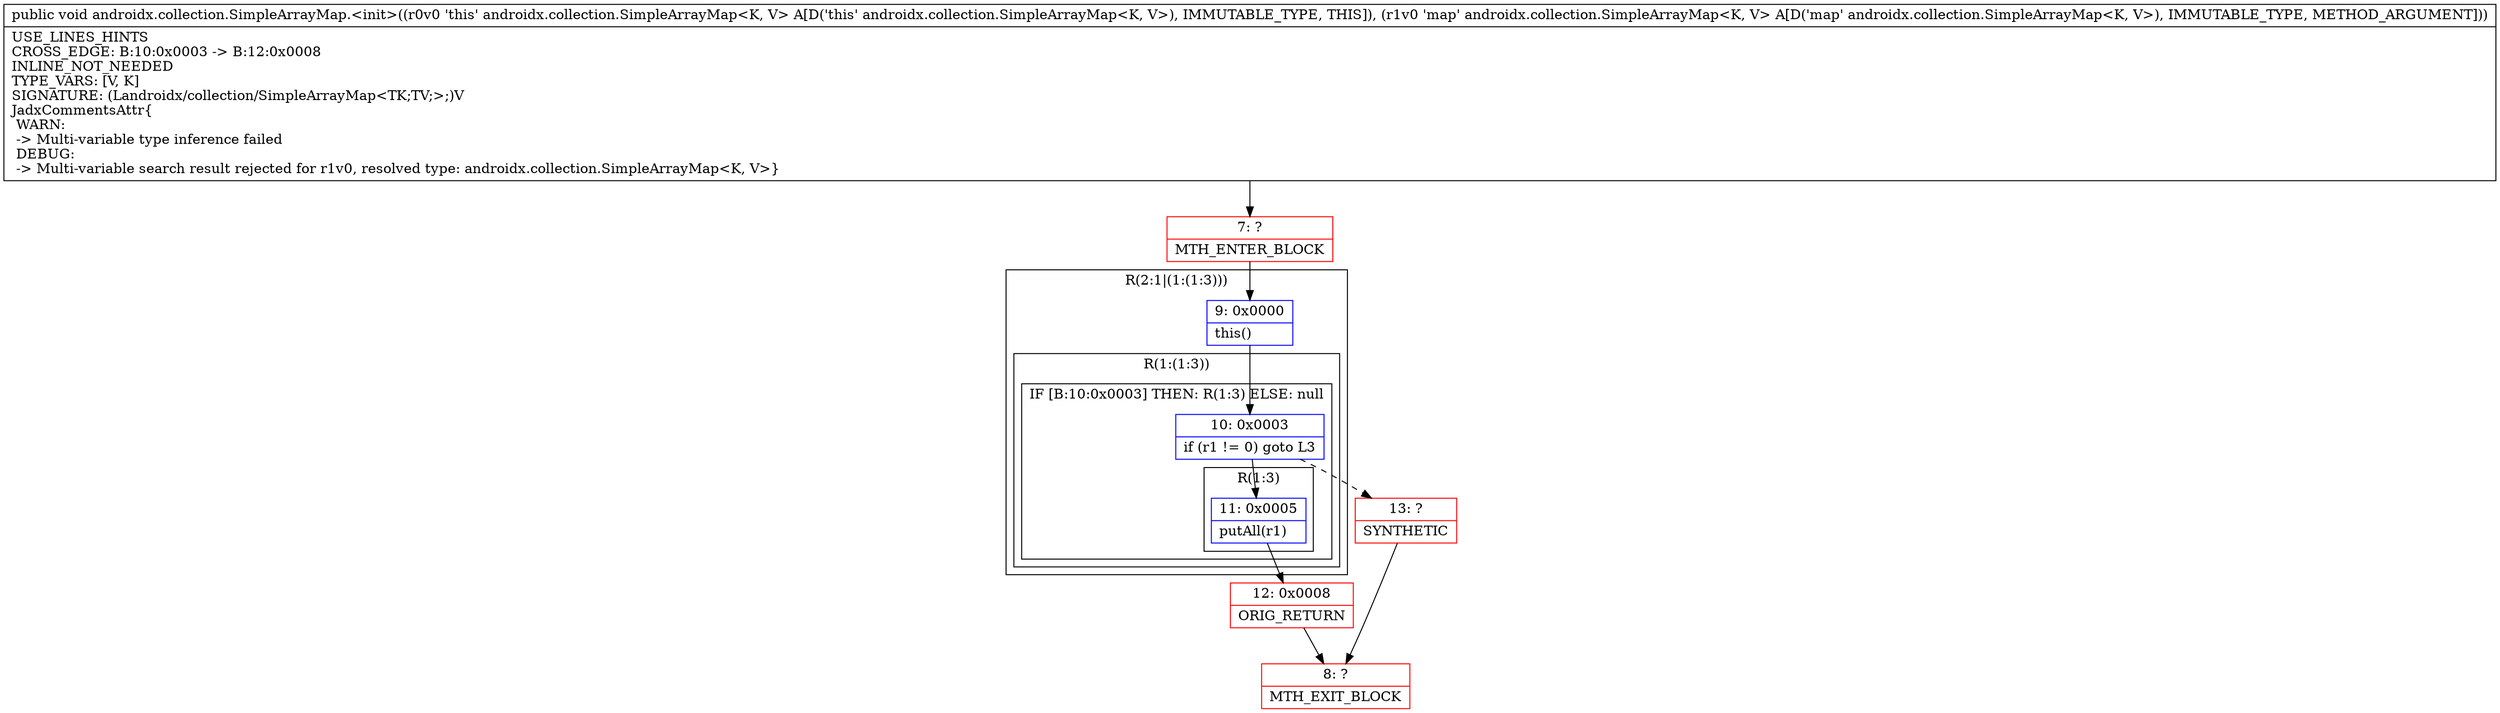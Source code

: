 digraph "CFG forandroidx.collection.SimpleArrayMap.\<init\>(Landroidx\/collection\/SimpleArrayMap;)V" {
subgraph cluster_Region_893420724 {
label = "R(2:1|(1:(1:3)))";
node [shape=record,color=blue];
Node_9 [shape=record,label="{9\:\ 0x0000|this()\l}"];
subgraph cluster_Region_1319275896 {
label = "R(1:(1:3))";
node [shape=record,color=blue];
subgraph cluster_IfRegion_514699486 {
label = "IF [B:10:0x0003] THEN: R(1:3) ELSE: null";
node [shape=record,color=blue];
Node_10 [shape=record,label="{10\:\ 0x0003|if (r1 != 0) goto L3\l}"];
subgraph cluster_Region_1219339360 {
label = "R(1:3)";
node [shape=record,color=blue];
Node_11 [shape=record,label="{11\:\ 0x0005|putAll(r1)\l}"];
}
}
}
}
Node_7 [shape=record,color=red,label="{7\:\ ?|MTH_ENTER_BLOCK\l}"];
Node_12 [shape=record,color=red,label="{12\:\ 0x0008|ORIG_RETURN\l}"];
Node_8 [shape=record,color=red,label="{8\:\ ?|MTH_EXIT_BLOCK\l}"];
Node_13 [shape=record,color=red,label="{13\:\ ?|SYNTHETIC\l}"];
MethodNode[shape=record,label="{public void androidx.collection.SimpleArrayMap.\<init\>((r0v0 'this' androidx.collection.SimpleArrayMap\<K, V\> A[D('this' androidx.collection.SimpleArrayMap\<K, V\>), IMMUTABLE_TYPE, THIS]), (r1v0 'map' androidx.collection.SimpleArrayMap\<K, V\> A[D('map' androidx.collection.SimpleArrayMap\<K, V\>), IMMUTABLE_TYPE, METHOD_ARGUMENT]))  | USE_LINES_HINTS\lCROSS_EDGE: B:10:0x0003 \-\> B:12:0x0008\lINLINE_NOT_NEEDED\lTYPE_VARS: [V, K]\lSIGNATURE: (Landroidx\/collection\/SimpleArrayMap\<TK;TV;\>;)V\lJadxCommentsAttr\{\l WARN: \l \-\> Multi\-variable type inference failed\l DEBUG: \l \-\> Multi\-variable search result rejected for r1v0, resolved type: androidx.collection.SimpleArrayMap\<K, V\>\}\l}"];
MethodNode -> Node_7;Node_9 -> Node_10;
Node_10 -> Node_11;
Node_10 -> Node_13[style=dashed];
Node_11 -> Node_12;
Node_7 -> Node_9;
Node_12 -> Node_8;
Node_13 -> Node_8;
}

